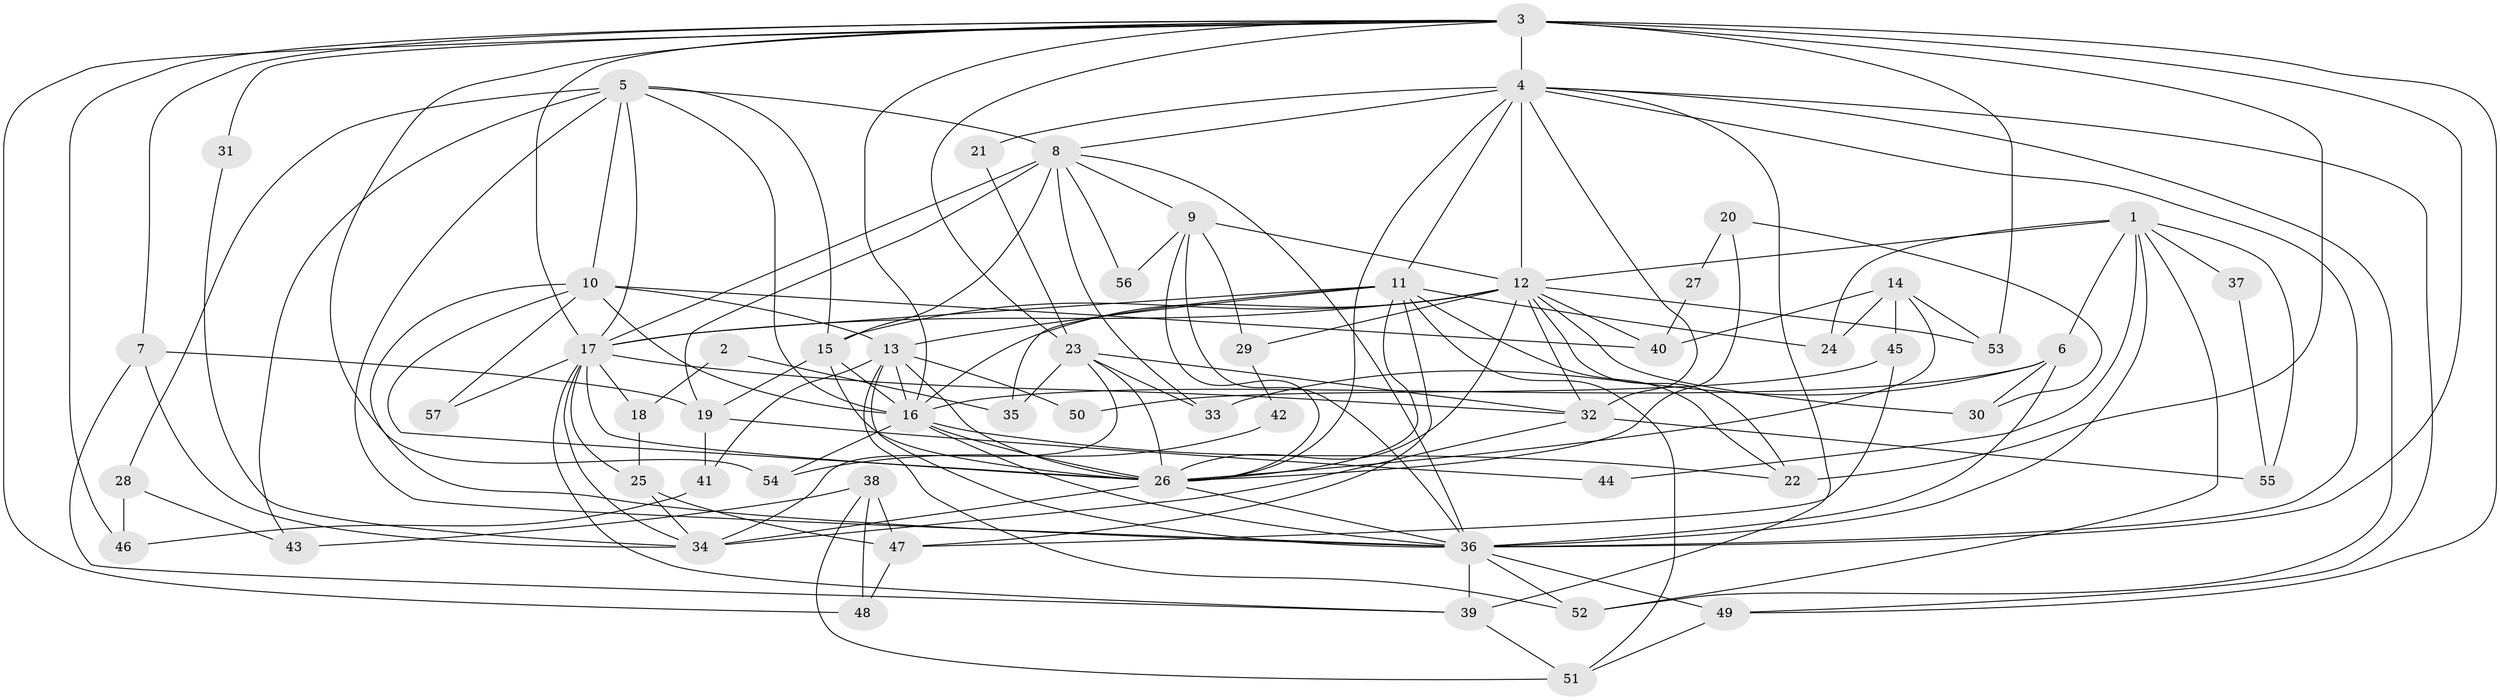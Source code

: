 // original degree distribution, {3: 0.30973451327433627, 4: 0.26548672566371684, 2: 0.13274336283185842, 6: 0.10619469026548672, 10: 0.008849557522123894, 5: 0.12389380530973451, 8: 0.02654867256637168, 7: 0.02654867256637168}
// Generated by graph-tools (version 1.1) at 2025/36/03/09/25 02:36:14]
// undirected, 57 vertices, 147 edges
graph export_dot {
graph [start="1"]
  node [color=gray90,style=filled];
  1;
  2;
  3;
  4;
  5;
  6;
  7;
  8;
  9;
  10;
  11;
  12;
  13;
  14;
  15;
  16;
  17;
  18;
  19;
  20;
  21;
  22;
  23;
  24;
  25;
  26;
  27;
  28;
  29;
  30;
  31;
  32;
  33;
  34;
  35;
  36;
  37;
  38;
  39;
  40;
  41;
  42;
  43;
  44;
  45;
  46;
  47;
  48;
  49;
  50;
  51;
  52;
  53;
  54;
  55;
  56;
  57;
  1 -- 6 [weight=1.0];
  1 -- 12 [weight=1.0];
  1 -- 24 [weight=1.0];
  1 -- 36 [weight=1.0];
  1 -- 37 [weight=1.0];
  1 -- 44 [weight=1.0];
  1 -- 52 [weight=1.0];
  1 -- 55 [weight=1.0];
  2 -- 18 [weight=2.0];
  2 -- 35 [weight=1.0];
  3 -- 4 [weight=2.0];
  3 -- 7 [weight=1.0];
  3 -- 16 [weight=1.0];
  3 -- 17 [weight=2.0];
  3 -- 22 [weight=4.0];
  3 -- 23 [weight=1.0];
  3 -- 31 [weight=1.0];
  3 -- 36 [weight=1.0];
  3 -- 46 [weight=1.0];
  3 -- 48 [weight=1.0];
  3 -- 49 [weight=1.0];
  3 -- 53 [weight=2.0];
  3 -- 54 [weight=1.0];
  4 -- 8 [weight=1.0];
  4 -- 11 [weight=1.0];
  4 -- 12 [weight=1.0];
  4 -- 21 [weight=1.0];
  4 -- 26 [weight=1.0];
  4 -- 32 [weight=1.0];
  4 -- 36 [weight=1.0];
  4 -- 39 [weight=1.0];
  4 -- 49 [weight=1.0];
  4 -- 52 [weight=1.0];
  5 -- 8 [weight=1.0];
  5 -- 10 [weight=1.0];
  5 -- 15 [weight=1.0];
  5 -- 16 [weight=1.0];
  5 -- 17 [weight=1.0];
  5 -- 28 [weight=1.0];
  5 -- 36 [weight=1.0];
  5 -- 43 [weight=1.0];
  6 -- 16 [weight=1.0];
  6 -- 30 [weight=1.0];
  6 -- 33 [weight=1.0];
  6 -- 36 [weight=2.0];
  7 -- 19 [weight=1.0];
  7 -- 34 [weight=1.0];
  7 -- 39 [weight=1.0];
  8 -- 9 [weight=1.0];
  8 -- 15 [weight=1.0];
  8 -- 17 [weight=2.0];
  8 -- 19 [weight=1.0];
  8 -- 33 [weight=1.0];
  8 -- 36 [weight=1.0];
  8 -- 56 [weight=1.0];
  9 -- 12 [weight=1.0];
  9 -- 26 [weight=1.0];
  9 -- 29 [weight=1.0];
  9 -- 36 [weight=1.0];
  9 -- 56 [weight=1.0];
  10 -- 13 [weight=1.0];
  10 -- 16 [weight=1.0];
  10 -- 26 [weight=1.0];
  10 -- 36 [weight=1.0];
  10 -- 40 [weight=1.0];
  10 -- 57 [weight=1.0];
  11 -- 13 [weight=1.0];
  11 -- 17 [weight=1.0];
  11 -- 22 [weight=1.0];
  11 -- 24 [weight=1.0];
  11 -- 26 [weight=1.0];
  11 -- 35 [weight=1.0];
  11 -- 47 [weight=2.0];
  11 -- 51 [weight=1.0];
  12 -- 15 [weight=1.0];
  12 -- 16 [weight=1.0];
  12 -- 17 [weight=1.0];
  12 -- 22 [weight=2.0];
  12 -- 26 [weight=2.0];
  12 -- 29 [weight=1.0];
  12 -- 30 [weight=1.0];
  12 -- 32 [weight=1.0];
  12 -- 40 [weight=1.0];
  12 -- 53 [weight=1.0];
  13 -- 16 [weight=1.0];
  13 -- 26 [weight=1.0];
  13 -- 36 [weight=1.0];
  13 -- 41 [weight=1.0];
  13 -- 50 [weight=1.0];
  13 -- 52 [weight=1.0];
  14 -- 24 [weight=1.0];
  14 -- 26 [weight=1.0];
  14 -- 40 [weight=1.0];
  14 -- 45 [weight=1.0];
  14 -- 53 [weight=1.0];
  15 -- 16 [weight=1.0];
  15 -- 19 [weight=1.0];
  15 -- 26 [weight=2.0];
  16 -- 22 [weight=1.0];
  16 -- 26 [weight=1.0];
  16 -- 36 [weight=3.0];
  16 -- 54 [weight=2.0];
  17 -- 18 [weight=1.0];
  17 -- 25 [weight=2.0];
  17 -- 26 [weight=1.0];
  17 -- 32 [weight=1.0];
  17 -- 34 [weight=1.0];
  17 -- 39 [weight=1.0];
  17 -- 57 [weight=1.0];
  18 -- 25 [weight=1.0];
  19 -- 41 [weight=1.0];
  19 -- 44 [weight=1.0];
  20 -- 26 [weight=1.0];
  20 -- 27 [weight=1.0];
  20 -- 30 [weight=1.0];
  21 -- 23 [weight=1.0];
  23 -- 26 [weight=2.0];
  23 -- 32 [weight=2.0];
  23 -- 33 [weight=1.0];
  23 -- 34 [weight=1.0];
  23 -- 35 [weight=1.0];
  25 -- 34 [weight=1.0];
  25 -- 47 [weight=1.0];
  26 -- 34 [weight=2.0];
  26 -- 36 [weight=1.0];
  27 -- 40 [weight=1.0];
  28 -- 43 [weight=1.0];
  28 -- 46 [weight=1.0];
  29 -- 42 [weight=1.0];
  31 -- 34 [weight=1.0];
  32 -- 34 [weight=1.0];
  32 -- 55 [weight=1.0];
  36 -- 39 [weight=1.0];
  36 -- 49 [weight=2.0];
  36 -- 52 [weight=1.0];
  37 -- 55 [weight=1.0];
  38 -- 43 [weight=2.0];
  38 -- 47 [weight=1.0];
  38 -- 48 [weight=1.0];
  38 -- 51 [weight=1.0];
  39 -- 51 [weight=1.0];
  41 -- 46 [weight=1.0];
  42 -- 54 [weight=1.0];
  45 -- 47 [weight=1.0];
  45 -- 50 [weight=1.0];
  47 -- 48 [weight=1.0];
  49 -- 51 [weight=1.0];
}
